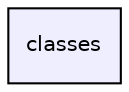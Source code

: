 digraph "classes" {
  compound=true
  node [ fontsize="10", fontname="Helvetica"];
  edge [ labelfontsize="10", labelfontname="Helvetica"];
  dir_b02e4219757ae4e3a0f1714873865bbf [shape=box, label="classes", style="filled", fillcolor="#eeeeff", pencolor="black", URL="dir_b02e4219757ae4e3a0f1714873865bbf.html"];
}
